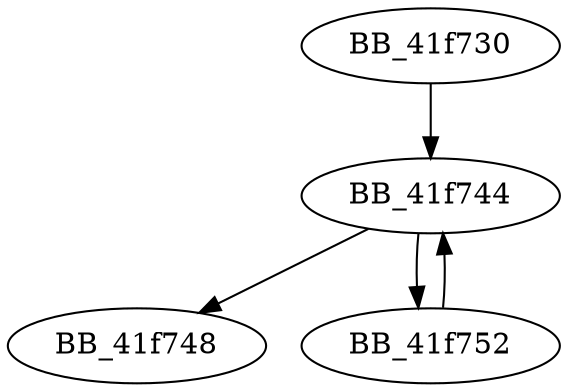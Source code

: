 DiGraph __alloca_probe{
BB_41f730->BB_41f744
BB_41f744->BB_41f748
BB_41f744->BB_41f752
BB_41f752->BB_41f744
}
